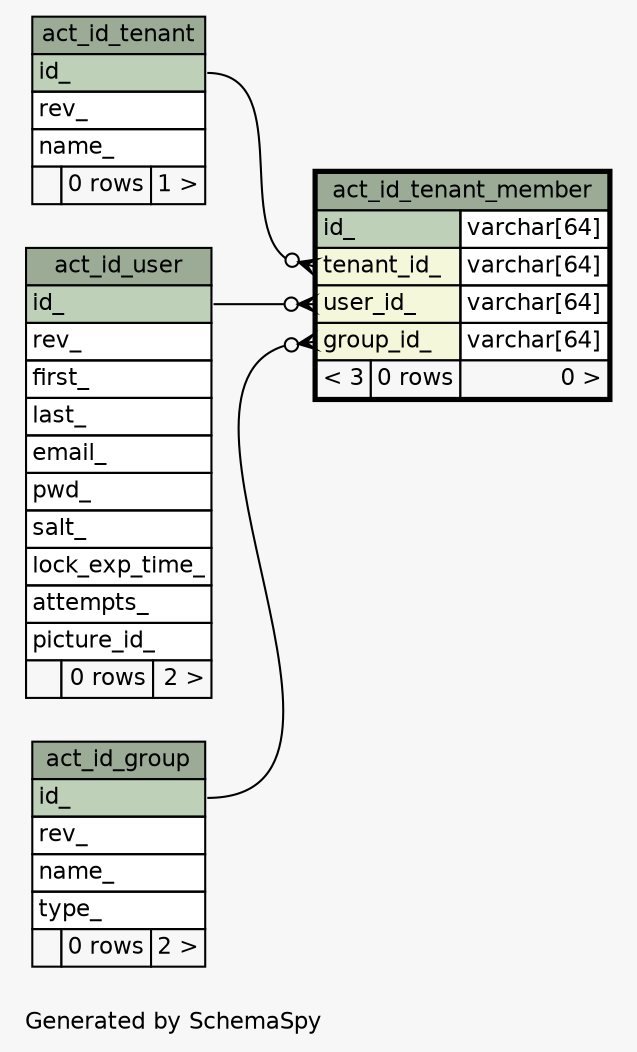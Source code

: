 // dot 7.1.0 on Mac OS X 14.1.1
// SchemaSpy rev Unknown
digraph "oneDegreeRelationshipsDiagram" {
  graph [
    rankdir="RL"
    bgcolor="#f7f7f7"
    label="\nGenerated by SchemaSpy"
    labeljust="l"
    nodesep="0.18"
    ranksep="0.46"
    fontname="Helvetica"
    fontsize="11"
  ];
  node [
    fontname="Helvetica"
    fontsize="11"
    shape="plaintext"
  ];
  edge [
    arrowsize="0.8"
  ];
  "act_id_tenant_member":"group_id_":w -> "act_id_group":"id_":e [arrowhead=none dir=back arrowtail=crowodot];
  "act_id_tenant_member":"tenant_id_":w -> "act_id_tenant":"id_":e [arrowhead=none dir=back arrowtail=crowodot];
  "act_id_tenant_member":"user_id_":w -> "act_id_user":"id_":e [arrowhead=none dir=back arrowtail=crowodot];
  "act_id_group" [
    label=<
    <TABLE BORDER="0" CELLBORDER="1" CELLSPACING="0" BGCOLOR="#ffffff">
      <TR><TD COLSPAN="3" BGCOLOR="#9bab96" ALIGN="CENTER">act_id_group</TD></TR>
      <TR><TD PORT="id_" COLSPAN="3" BGCOLOR="#bed1b8" ALIGN="LEFT">id_</TD></TR>
      <TR><TD PORT="rev_" COLSPAN="3" ALIGN="LEFT">rev_</TD></TR>
      <TR><TD PORT="name_" COLSPAN="3" ALIGN="LEFT">name_</TD></TR>
      <TR><TD PORT="type_" COLSPAN="3" ALIGN="LEFT">type_</TD></TR>
      <TR><TD ALIGN="LEFT" BGCOLOR="#f7f7f7">  </TD><TD ALIGN="RIGHT" BGCOLOR="#f7f7f7">0 rows</TD><TD ALIGN="RIGHT" BGCOLOR="#f7f7f7">2 &gt;</TD></TR>
    </TABLE>>
    URL="act_id_group.html"
    tooltip="act_id_group"
  ];
  "act_id_tenant" [
    label=<
    <TABLE BORDER="0" CELLBORDER="1" CELLSPACING="0" BGCOLOR="#ffffff">
      <TR><TD COLSPAN="3" BGCOLOR="#9bab96" ALIGN="CENTER">act_id_tenant</TD></TR>
      <TR><TD PORT="id_" COLSPAN="3" BGCOLOR="#bed1b8" ALIGN="LEFT">id_</TD></TR>
      <TR><TD PORT="rev_" COLSPAN="3" ALIGN="LEFT">rev_</TD></TR>
      <TR><TD PORT="name_" COLSPAN="3" ALIGN="LEFT">name_</TD></TR>
      <TR><TD ALIGN="LEFT" BGCOLOR="#f7f7f7">  </TD><TD ALIGN="RIGHT" BGCOLOR="#f7f7f7">0 rows</TD><TD ALIGN="RIGHT" BGCOLOR="#f7f7f7">1 &gt;</TD></TR>
    </TABLE>>
    URL="act_id_tenant.html"
    tooltip="act_id_tenant"
  ];
  "act_id_tenant_member" [
    label=<
    <TABLE BORDER="2" CELLBORDER="1" CELLSPACING="0" BGCOLOR="#ffffff">
      <TR><TD COLSPAN="3" BGCOLOR="#9bab96" ALIGN="CENTER">act_id_tenant_member</TD></TR>
      <TR><TD PORT="id_" COLSPAN="2" BGCOLOR="#bed1b8" ALIGN="LEFT">id_</TD><TD PORT="id_.type" ALIGN="LEFT">varchar[64]</TD></TR>
      <TR><TD PORT="tenant_id_" COLSPAN="2" BGCOLOR="#f4f7da" ALIGN="LEFT">tenant_id_</TD><TD PORT="tenant_id_.type" ALIGN="LEFT">varchar[64]</TD></TR>
      <TR><TD PORT="user_id_" COLSPAN="2" BGCOLOR="#f4f7da" ALIGN="LEFT">user_id_</TD><TD PORT="user_id_.type" ALIGN="LEFT">varchar[64]</TD></TR>
      <TR><TD PORT="group_id_" COLSPAN="2" BGCOLOR="#f4f7da" ALIGN="LEFT">group_id_</TD><TD PORT="group_id_.type" ALIGN="LEFT">varchar[64]</TD></TR>
      <TR><TD ALIGN="LEFT" BGCOLOR="#f7f7f7">&lt; 3</TD><TD ALIGN="RIGHT" BGCOLOR="#f7f7f7">0 rows</TD><TD ALIGN="RIGHT" BGCOLOR="#f7f7f7">0 &gt;</TD></TR>
    </TABLE>>
    URL="act_id_tenant_member.html"
    tooltip="act_id_tenant_member"
  ];
  "act_id_user" [
    label=<
    <TABLE BORDER="0" CELLBORDER="1" CELLSPACING="0" BGCOLOR="#ffffff">
      <TR><TD COLSPAN="3" BGCOLOR="#9bab96" ALIGN="CENTER">act_id_user</TD></TR>
      <TR><TD PORT="id_" COLSPAN="3" BGCOLOR="#bed1b8" ALIGN="LEFT">id_</TD></TR>
      <TR><TD PORT="rev_" COLSPAN="3" ALIGN="LEFT">rev_</TD></TR>
      <TR><TD PORT="first_" COLSPAN="3" ALIGN="LEFT">first_</TD></TR>
      <TR><TD PORT="last_" COLSPAN="3" ALIGN="LEFT">last_</TD></TR>
      <TR><TD PORT="email_" COLSPAN="3" ALIGN="LEFT">email_</TD></TR>
      <TR><TD PORT="pwd_" COLSPAN="3" ALIGN="LEFT">pwd_</TD></TR>
      <TR><TD PORT="salt_" COLSPAN="3" ALIGN="LEFT">salt_</TD></TR>
      <TR><TD PORT="lock_exp_time_" COLSPAN="3" ALIGN="LEFT">lock_exp_time_</TD></TR>
      <TR><TD PORT="attempts_" COLSPAN="3" ALIGN="LEFT">attempts_</TD></TR>
      <TR><TD PORT="picture_id_" COLSPAN="3" ALIGN="LEFT">picture_id_</TD></TR>
      <TR><TD ALIGN="LEFT" BGCOLOR="#f7f7f7">  </TD><TD ALIGN="RIGHT" BGCOLOR="#f7f7f7">0 rows</TD><TD ALIGN="RIGHT" BGCOLOR="#f7f7f7">2 &gt;</TD></TR>
    </TABLE>>
    URL="act_id_user.html"
    tooltip="act_id_user"
  ];
}
